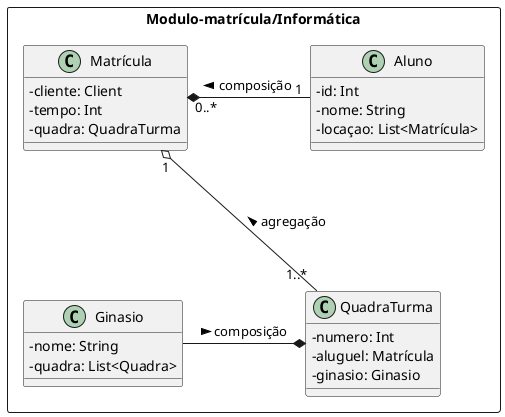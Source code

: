 @startuml matriculaInformatica
skinparam ClassAttributeIconSize 0

package Modulo-matrícula/Informática <<Rectangle>> {

    class Aluno {
    - id: Int
    - nome: String
    - locaçao: List<Matrícula>
  }

  Aluno "1" -l--* "0..*" Matrícula: composição >

  class Matrícula {
    - cliente: Client
    - tempo: Int
    - quadra: QuadraTurma
  }

  Matrícula "1" o--- "1..*" QuadraTurma: < agregação

  class QuadraTurma {
    - numero: Int
    - aluguel: Matrícula
    - ginasio: Ginasio
  }

  QuadraTurma *-l- Ginasio: < composição

  class Ginasio {
    - nome: String
    - quadra: List<Quadra>
  }

}
@enduml